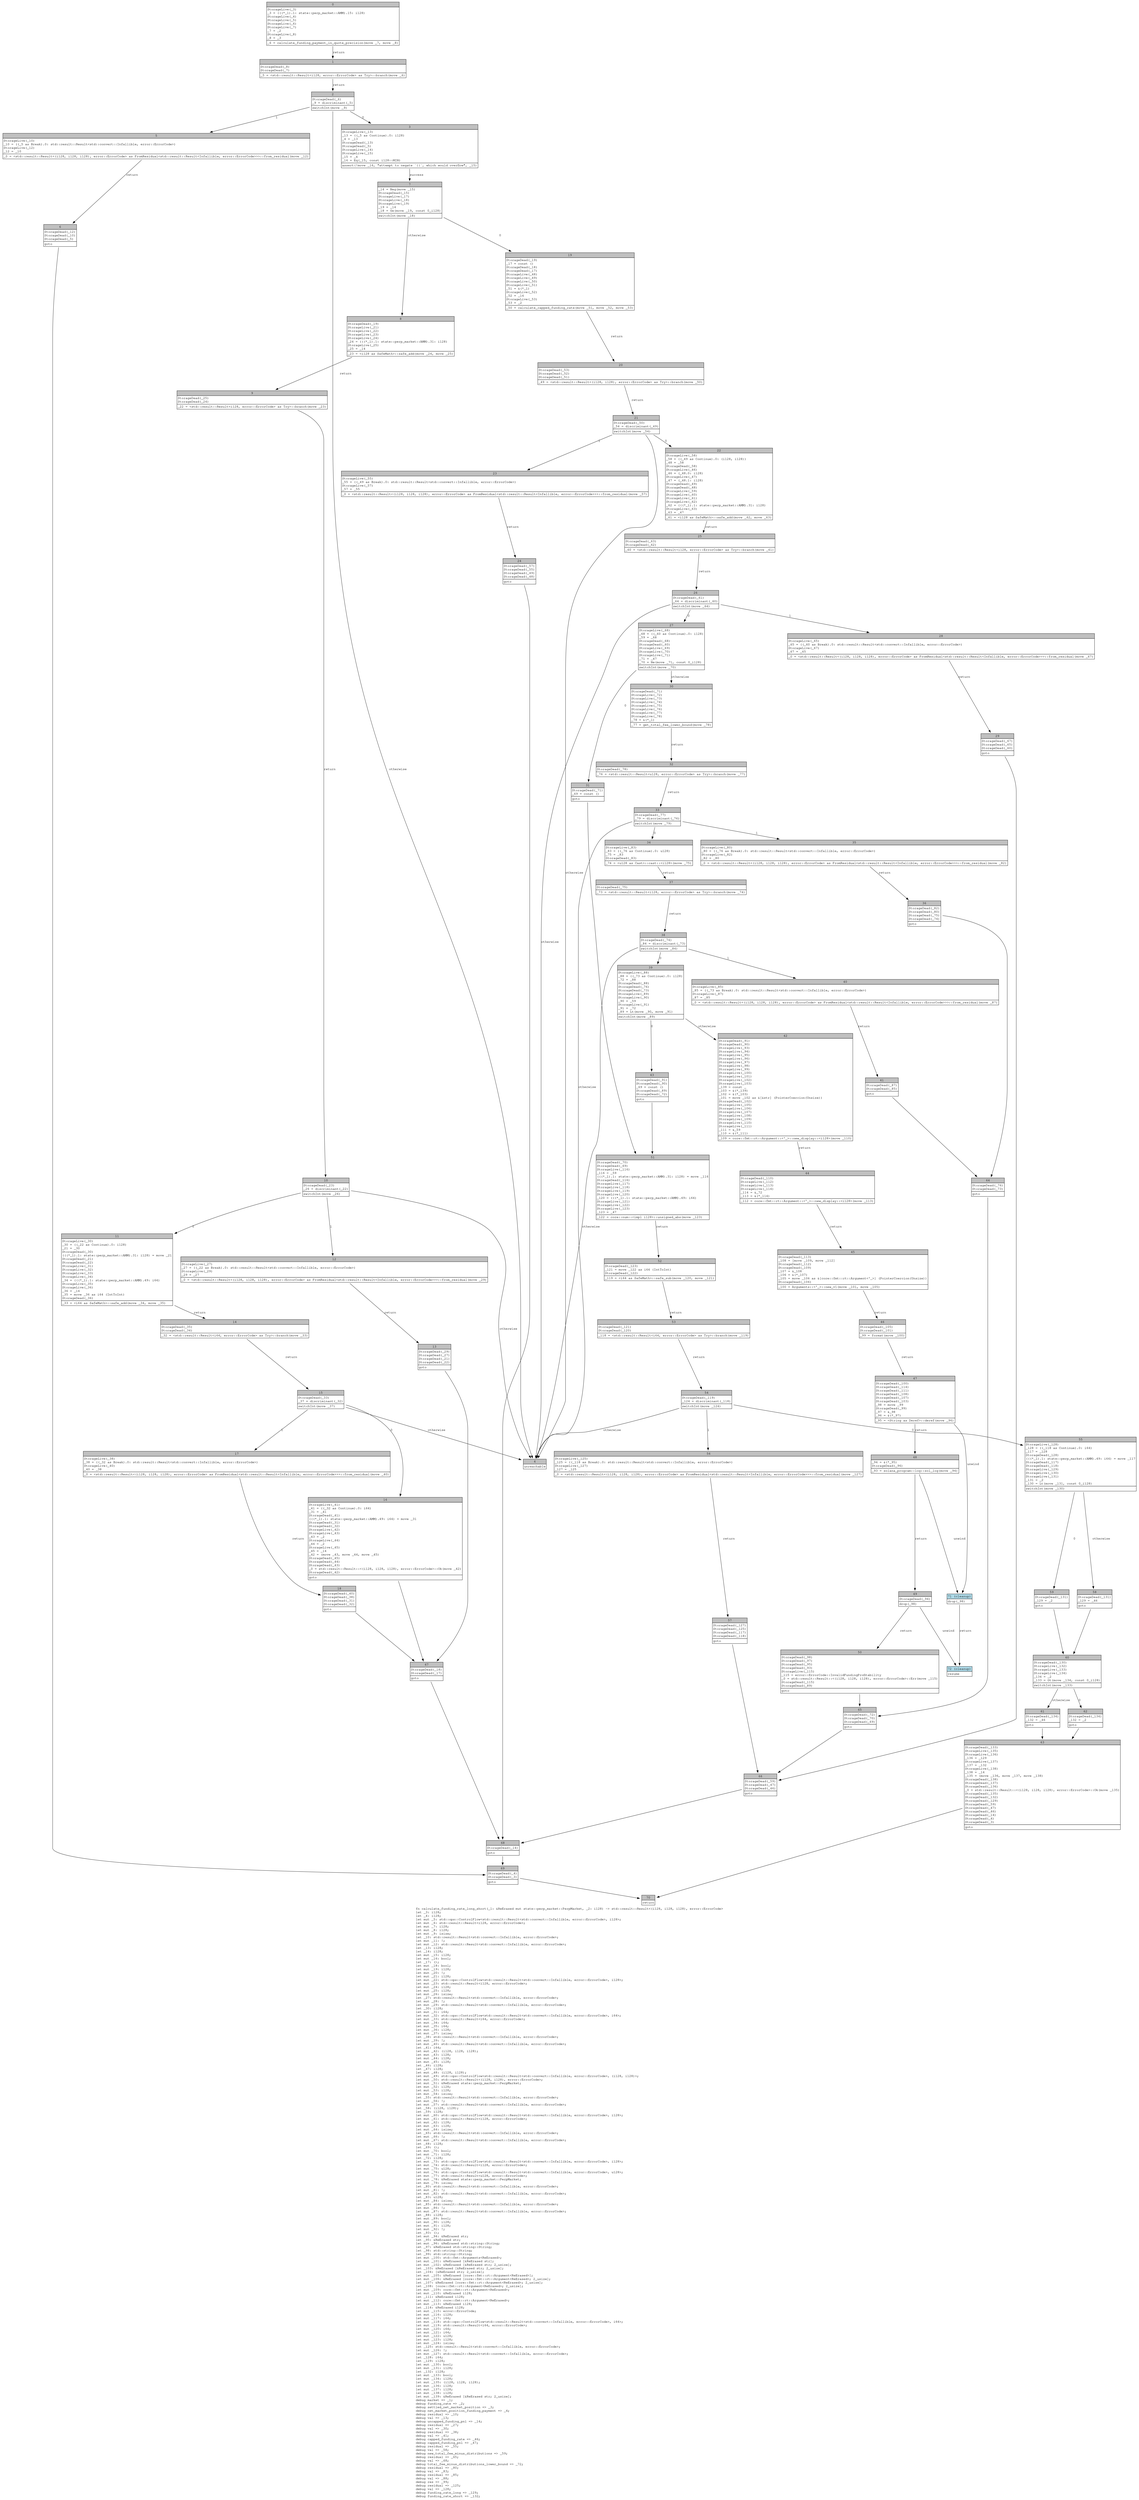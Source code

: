 digraph Mir_0_2302 {
    graph [fontname="Courier, monospace"];
    node [fontname="Courier, monospace"];
    edge [fontname="Courier, monospace"];
    label=<fn calculate_funding_rate_long_short(_1: &amp;ReErased mut state::perp_market::PerpMarket, _2: i128) -&gt; std::result::Result&lt;(i128, i128, i128), error::ErrorCode&gt;<br align="left"/>let _3: i128;<br align="left"/>let _4: i128;<br align="left"/>let mut _5: std::ops::ControlFlow&lt;std::result::Result&lt;std::convert::Infallible, error::ErrorCode&gt;, i128&gt;;<br align="left"/>let mut _6: std::result::Result&lt;i128, error::ErrorCode&gt;;<br align="left"/>let mut _7: i128;<br align="left"/>let mut _8: i128;<br align="left"/>let mut _9: isize;<br align="left"/>let _10: std::result::Result&lt;std::convert::Infallible, error::ErrorCode&gt;;<br align="left"/>let mut _11: !;<br align="left"/>let mut _12: std::result::Result&lt;std::convert::Infallible, error::ErrorCode&gt;;<br align="left"/>let _13: i128;<br align="left"/>let _14: i128;<br align="left"/>let mut _15: i128;<br align="left"/>let mut _16: bool;<br align="left"/>let _17: ();<br align="left"/>let mut _18: bool;<br align="left"/>let mut _19: i128;<br align="left"/>let mut _20: !;<br align="left"/>let mut _21: i128;<br align="left"/>let mut _22: std::ops::ControlFlow&lt;std::result::Result&lt;std::convert::Infallible, error::ErrorCode&gt;, i128&gt;;<br align="left"/>let mut _23: std::result::Result&lt;i128, error::ErrorCode&gt;;<br align="left"/>let mut _24: i128;<br align="left"/>let mut _25: i128;<br align="left"/>let mut _26: isize;<br align="left"/>let _27: std::result::Result&lt;std::convert::Infallible, error::ErrorCode&gt;;<br align="left"/>let mut _28: !;<br align="left"/>let mut _29: std::result::Result&lt;std::convert::Infallible, error::ErrorCode&gt;;<br align="left"/>let _30: i128;<br align="left"/>let mut _31: i64;<br align="left"/>let mut _32: std::ops::ControlFlow&lt;std::result::Result&lt;std::convert::Infallible, error::ErrorCode&gt;, i64&gt;;<br align="left"/>let mut _33: std::result::Result&lt;i64, error::ErrorCode&gt;;<br align="left"/>let mut _34: i64;<br align="left"/>let mut _35: i64;<br align="left"/>let mut _36: i128;<br align="left"/>let mut _37: isize;<br align="left"/>let _38: std::result::Result&lt;std::convert::Infallible, error::ErrorCode&gt;;<br align="left"/>let mut _39: !;<br align="left"/>let mut _40: std::result::Result&lt;std::convert::Infallible, error::ErrorCode&gt;;<br align="left"/>let _41: i64;<br align="left"/>let mut _42: (i128, i128, i128);<br align="left"/>let mut _43: i128;<br align="left"/>let mut _44: i128;<br align="left"/>let mut _45: i128;<br align="left"/>let _46: i128;<br align="left"/>let _47: i128;<br align="left"/>let mut _48: (i128, i128);<br align="left"/>let mut _49: std::ops::ControlFlow&lt;std::result::Result&lt;std::convert::Infallible, error::ErrorCode&gt;, (i128, i128)&gt;;<br align="left"/>let mut _50: std::result::Result&lt;(i128, i128), error::ErrorCode&gt;;<br align="left"/>let mut _51: &amp;ReErased state::perp_market::PerpMarket;<br align="left"/>let mut _52: i128;<br align="left"/>let mut _53: i128;<br align="left"/>let mut _54: isize;<br align="left"/>let _55: std::result::Result&lt;std::convert::Infallible, error::ErrorCode&gt;;<br align="left"/>let mut _56: !;<br align="left"/>let mut _57: std::result::Result&lt;std::convert::Infallible, error::ErrorCode&gt;;<br align="left"/>let _58: (i128, i128);<br align="left"/>let _59: i128;<br align="left"/>let mut _60: std::ops::ControlFlow&lt;std::result::Result&lt;std::convert::Infallible, error::ErrorCode&gt;, i128&gt;;<br align="left"/>let mut _61: std::result::Result&lt;i128, error::ErrorCode&gt;;<br align="left"/>let mut _62: i128;<br align="left"/>let mut _63: i128;<br align="left"/>let mut _64: isize;<br align="left"/>let _65: std::result::Result&lt;std::convert::Infallible, error::ErrorCode&gt;;<br align="left"/>let mut _66: !;<br align="left"/>let mut _67: std::result::Result&lt;std::convert::Infallible, error::ErrorCode&gt;;<br align="left"/>let _68: i128;<br align="left"/>let _69: ();<br align="left"/>let mut _70: bool;<br align="left"/>let mut _71: i128;<br align="left"/>let _72: i128;<br align="left"/>let mut _73: std::ops::ControlFlow&lt;std::result::Result&lt;std::convert::Infallible, error::ErrorCode&gt;, i128&gt;;<br align="left"/>let mut _74: std::result::Result&lt;i128, error::ErrorCode&gt;;<br align="left"/>let mut _75: u128;<br align="left"/>let mut _76: std::ops::ControlFlow&lt;std::result::Result&lt;std::convert::Infallible, error::ErrorCode&gt;, u128&gt;;<br align="left"/>let mut _77: std::result::Result&lt;u128, error::ErrorCode&gt;;<br align="left"/>let mut _78: &amp;ReErased state::perp_market::PerpMarket;<br align="left"/>let mut _79: isize;<br align="left"/>let _80: std::result::Result&lt;std::convert::Infallible, error::ErrorCode&gt;;<br align="left"/>let mut _81: !;<br align="left"/>let mut _82: std::result::Result&lt;std::convert::Infallible, error::ErrorCode&gt;;<br align="left"/>let _83: u128;<br align="left"/>let mut _84: isize;<br align="left"/>let _85: std::result::Result&lt;std::convert::Infallible, error::ErrorCode&gt;;<br align="left"/>let mut _86: !;<br align="left"/>let mut _87: std::result::Result&lt;std::convert::Infallible, error::ErrorCode&gt;;<br align="left"/>let _88: i128;<br align="left"/>let mut _89: bool;<br align="left"/>let mut _90: i128;<br align="left"/>let mut _91: i128;<br align="left"/>let mut _92: !;<br align="left"/>let _93: ();<br align="left"/>let mut _94: &amp;ReErased str;<br align="left"/>let _95: &amp;ReErased str;<br align="left"/>let mut _96: &amp;ReErased std::string::String;<br align="left"/>let _97: &amp;ReErased std::string::String;<br align="left"/>let _98: std::string::String;<br align="left"/>let _99: std::string::String;<br align="left"/>let mut _100: std::fmt::Arguments&lt;ReErased&gt;;<br align="left"/>let mut _101: &amp;ReErased [&amp;ReErased str];<br align="left"/>let mut _102: &amp;ReErased [&amp;ReErased str; 2_usize];<br align="left"/>let _103: &amp;ReErased [&amp;ReErased str; 2_usize];<br align="left"/>let _104: [&amp;ReErased str; 2_usize];<br align="left"/>let mut _105: &amp;ReErased [core::fmt::rt::Argument&lt;ReErased&gt;];<br align="left"/>let mut _106: &amp;ReErased [core::fmt::rt::Argument&lt;ReErased&gt;; 2_usize];<br align="left"/>let _107: &amp;ReErased [core::fmt::rt::Argument&lt;ReErased&gt;; 2_usize];<br align="left"/>let _108: [core::fmt::rt::Argument&lt;ReErased&gt;; 2_usize];<br align="left"/>let mut _109: core::fmt::rt::Argument&lt;ReErased&gt;;<br align="left"/>let mut _110: &amp;ReErased i128;<br align="left"/>let _111: &amp;ReErased i128;<br align="left"/>let mut _112: core::fmt::rt::Argument&lt;ReErased&gt;;<br align="left"/>let mut _113: &amp;ReErased i128;<br align="left"/>let _114: &amp;ReErased i128;<br align="left"/>let mut _115: error::ErrorCode;<br align="left"/>let mut _116: i128;<br align="left"/>let mut _117: i64;<br align="left"/>let mut _118: std::ops::ControlFlow&lt;std::result::Result&lt;std::convert::Infallible, error::ErrorCode&gt;, i64&gt;;<br align="left"/>let mut _119: std::result::Result&lt;i64, error::ErrorCode&gt;;<br align="left"/>let mut _120: i64;<br align="left"/>let mut _121: i64;<br align="left"/>let mut _122: u128;<br align="left"/>let mut _123: i128;<br align="left"/>let mut _124: isize;<br align="left"/>let _125: std::result::Result&lt;std::convert::Infallible, error::ErrorCode&gt;;<br align="left"/>let mut _126: !;<br align="left"/>let mut _127: std::result::Result&lt;std::convert::Infallible, error::ErrorCode&gt;;<br align="left"/>let _128: i64;<br align="left"/>let _129: i128;<br align="left"/>let mut _130: bool;<br align="left"/>let mut _131: i128;<br align="left"/>let _132: i128;<br align="left"/>let mut _133: bool;<br align="left"/>let mut _134: i128;<br align="left"/>let mut _135: (i128, i128, i128);<br align="left"/>let mut _136: i128;<br align="left"/>let mut _137: i128;<br align="left"/>let mut _138: i128;<br align="left"/>let mut _139: &amp;ReErased [&amp;ReErased str; 2_usize];<br align="left"/>debug market =&gt; _1;<br align="left"/>debug funding_rate =&gt; _2;<br align="left"/>debug settled_net_market_position =&gt; _3;<br align="left"/>debug net_market_position_funding_payment =&gt; _4;<br align="left"/>debug residual =&gt; _10;<br align="left"/>debug val =&gt; _13;<br align="left"/>debug uncapped_funding_pnl =&gt; _14;<br align="left"/>debug residual =&gt; _27;<br align="left"/>debug val =&gt; _30;<br align="left"/>debug residual =&gt; _38;<br align="left"/>debug val =&gt; _41;<br align="left"/>debug capped_funding_rate =&gt; _46;<br align="left"/>debug capped_funding_pnl =&gt; _47;<br align="left"/>debug residual =&gt; _55;<br align="left"/>debug val =&gt; _58;<br align="left"/>debug new_total_fee_minus_distributions =&gt; _59;<br align="left"/>debug residual =&gt; _65;<br align="left"/>debug val =&gt; _68;<br align="left"/>debug total_fee_minus_distributions_lower_bound =&gt; _72;<br align="left"/>debug residual =&gt; _80;<br align="left"/>debug val =&gt; _83;<br align="left"/>debug residual =&gt; _85;<br align="left"/>debug val =&gt; _88;<br align="left"/>debug res =&gt; _99;<br align="left"/>debug residual =&gt; _125;<br align="left"/>debug val =&gt; _128;<br align="left"/>debug funding_rate_long =&gt; _129;<br align="left"/>debug funding_rate_short =&gt; _132;<br align="left"/>>;
    bb0__0_2302 [shape="none", label=<<table border="0" cellborder="1" cellspacing="0"><tr><td bgcolor="gray" align="center" colspan="1">0</td></tr><tr><td align="left" balign="left">StorageLive(_3)<br/>_3 = (((*_1).1: state::perp_market::AMM).15: i128)<br/>StorageLive(_4)<br/>StorageLive(_5)<br/>StorageLive(_6)<br/>StorageLive(_7)<br/>_7 = _2<br/>StorageLive(_8)<br/>_8 = _3<br/></td></tr><tr><td align="left">_6 = calculate_funding_payment_in_quote_precision(move _7, move _8)</td></tr></table>>];
    bb1__0_2302 [shape="none", label=<<table border="0" cellborder="1" cellspacing="0"><tr><td bgcolor="gray" align="center" colspan="1">1</td></tr><tr><td align="left" balign="left">StorageDead(_8)<br/>StorageDead(_7)<br/></td></tr><tr><td align="left">_5 = &lt;std::result::Result&lt;i128, error::ErrorCode&gt; as Try&gt;::branch(move _6)</td></tr></table>>];
    bb2__0_2302 [shape="none", label=<<table border="0" cellborder="1" cellspacing="0"><tr><td bgcolor="gray" align="center" colspan="1">2</td></tr><tr><td align="left" balign="left">StorageDead(_6)<br/>_9 = discriminant(_5)<br/></td></tr><tr><td align="left">switchInt(move _9)</td></tr></table>>];
    bb3__0_2302 [shape="none", label=<<table border="0" cellborder="1" cellspacing="0"><tr><td bgcolor="gray" align="center" colspan="1">3</td></tr><tr><td align="left" balign="left">StorageLive(_13)<br/>_13 = ((_5 as Continue).0: i128)<br/>_4 = _13<br/>StorageDead(_13)<br/>StorageDead(_5)<br/>StorageLive(_14)<br/>StorageLive(_15)<br/>_15 = _4<br/>_16 = Eq(_15, const i128::MIN)<br/></td></tr><tr><td align="left">assert(!move _16, &quot;attempt to negate `{}`, which would overflow&quot;, _15)</td></tr></table>>];
    bb4__0_2302 [shape="none", label=<<table border="0" cellborder="1" cellspacing="0"><tr><td bgcolor="gray" align="center" colspan="1">4</td></tr><tr><td align="left">unreachable</td></tr></table>>];
    bb5__0_2302 [shape="none", label=<<table border="0" cellborder="1" cellspacing="0"><tr><td bgcolor="gray" align="center" colspan="1">5</td></tr><tr><td align="left" balign="left">StorageLive(_10)<br/>_10 = ((_5 as Break).0: std::result::Result&lt;std::convert::Infallible, error::ErrorCode&gt;)<br/>StorageLive(_12)<br/>_12 = _10<br/></td></tr><tr><td align="left">_0 = &lt;std::result::Result&lt;(i128, i128, i128), error::ErrorCode&gt; as FromResidual&lt;std::result::Result&lt;Infallible, error::ErrorCode&gt;&gt;&gt;::from_residual(move _12)</td></tr></table>>];
    bb6__0_2302 [shape="none", label=<<table border="0" cellborder="1" cellspacing="0"><tr><td bgcolor="gray" align="center" colspan="1">6</td></tr><tr><td align="left" balign="left">StorageDead(_12)<br/>StorageDead(_10)<br/>StorageDead(_5)<br/></td></tr><tr><td align="left">goto</td></tr></table>>];
    bb7__0_2302 [shape="none", label=<<table border="0" cellborder="1" cellspacing="0"><tr><td bgcolor="gray" align="center" colspan="1">7</td></tr><tr><td align="left" balign="left">_14 = Neg(move _15)<br/>StorageDead(_15)<br/>StorageLive(_17)<br/>StorageLive(_18)<br/>StorageLive(_19)<br/>_19 = _14<br/>_18 = Ge(move _19, const 0_i128)<br/></td></tr><tr><td align="left">switchInt(move _18)</td></tr></table>>];
    bb8__0_2302 [shape="none", label=<<table border="0" cellborder="1" cellspacing="0"><tr><td bgcolor="gray" align="center" colspan="1">8</td></tr><tr><td align="left" balign="left">StorageDead(_19)<br/>StorageLive(_21)<br/>StorageLive(_22)<br/>StorageLive(_23)<br/>StorageLive(_24)<br/>_24 = (((*_1).1: state::perp_market::AMM).31: i128)<br/>StorageLive(_25)<br/>_25 = _14<br/></td></tr><tr><td align="left">_23 = &lt;i128 as SafeMath&gt;::safe_add(move _24, move _25)</td></tr></table>>];
    bb9__0_2302 [shape="none", label=<<table border="0" cellborder="1" cellspacing="0"><tr><td bgcolor="gray" align="center" colspan="1">9</td></tr><tr><td align="left" balign="left">StorageDead(_25)<br/>StorageDead(_24)<br/></td></tr><tr><td align="left">_22 = &lt;std::result::Result&lt;i128, error::ErrorCode&gt; as Try&gt;::branch(move _23)</td></tr></table>>];
    bb10__0_2302 [shape="none", label=<<table border="0" cellborder="1" cellspacing="0"><tr><td bgcolor="gray" align="center" colspan="1">10</td></tr><tr><td align="left" balign="left">StorageDead(_23)<br/>_26 = discriminant(_22)<br/></td></tr><tr><td align="left">switchInt(move _26)</td></tr></table>>];
    bb11__0_2302 [shape="none", label=<<table border="0" cellborder="1" cellspacing="0"><tr><td bgcolor="gray" align="center" colspan="1">11</td></tr><tr><td align="left" balign="left">StorageLive(_30)<br/>_30 = ((_22 as Continue).0: i128)<br/>_21 = _30<br/>StorageDead(_30)<br/>(((*_1).1: state::perp_market::AMM).31: i128) = move _21<br/>StorageDead(_21)<br/>StorageDead(_22)<br/>StorageLive(_31)<br/>StorageLive(_32)<br/>StorageLive(_33)<br/>StorageLive(_34)<br/>_34 = (((*_1).1: state::perp_market::AMM).49: i64)<br/>StorageLive(_35)<br/>StorageLive(_36)<br/>_36 = _14<br/>_35 = move _36 as i64 (IntToInt)<br/>StorageDead(_36)<br/></td></tr><tr><td align="left">_33 = &lt;i64 as SafeMath&gt;::safe_add(move _34, move _35)</td></tr></table>>];
    bb12__0_2302 [shape="none", label=<<table border="0" cellborder="1" cellspacing="0"><tr><td bgcolor="gray" align="center" colspan="1">12</td></tr><tr><td align="left" balign="left">StorageLive(_27)<br/>_27 = ((_22 as Break).0: std::result::Result&lt;std::convert::Infallible, error::ErrorCode&gt;)<br/>StorageLive(_29)<br/>_29 = _27<br/></td></tr><tr><td align="left">_0 = &lt;std::result::Result&lt;(i128, i128, i128), error::ErrorCode&gt; as FromResidual&lt;std::result::Result&lt;Infallible, error::ErrorCode&gt;&gt;&gt;::from_residual(move _29)</td></tr></table>>];
    bb13__0_2302 [shape="none", label=<<table border="0" cellborder="1" cellspacing="0"><tr><td bgcolor="gray" align="center" colspan="1">13</td></tr><tr><td align="left" balign="left">StorageDead(_29)<br/>StorageDead(_27)<br/>StorageDead(_21)<br/>StorageDead(_22)<br/></td></tr><tr><td align="left">goto</td></tr></table>>];
    bb14__0_2302 [shape="none", label=<<table border="0" cellborder="1" cellspacing="0"><tr><td bgcolor="gray" align="center" colspan="1">14</td></tr><tr><td align="left" balign="left">StorageDead(_35)<br/>StorageDead(_34)<br/></td></tr><tr><td align="left">_32 = &lt;std::result::Result&lt;i64, error::ErrorCode&gt; as Try&gt;::branch(move _33)</td></tr></table>>];
    bb15__0_2302 [shape="none", label=<<table border="0" cellborder="1" cellspacing="0"><tr><td bgcolor="gray" align="center" colspan="1">15</td></tr><tr><td align="left" balign="left">StorageDead(_33)<br/>_37 = discriminant(_32)<br/></td></tr><tr><td align="left">switchInt(move _37)</td></tr></table>>];
    bb16__0_2302 [shape="none", label=<<table border="0" cellborder="1" cellspacing="0"><tr><td bgcolor="gray" align="center" colspan="1">16</td></tr><tr><td align="left" balign="left">StorageLive(_41)<br/>_41 = ((_32 as Continue).0: i64)<br/>_31 = _41<br/>StorageDead(_41)<br/>(((*_1).1: state::perp_market::AMM).49: i64) = move _31<br/>StorageDead(_31)<br/>StorageDead(_32)<br/>StorageLive(_42)<br/>StorageLive(_43)<br/>_43 = _2<br/>StorageLive(_44)<br/>_44 = _2<br/>StorageLive(_45)<br/>_45 = _14<br/>_42 = (move _43, move _44, move _45)<br/>StorageDead(_45)<br/>StorageDead(_44)<br/>StorageDead(_43)<br/>_0 = std::result::Result::&lt;(i128, i128, i128), error::ErrorCode&gt;::Ok(move _42)<br/>StorageDead(_42)<br/></td></tr><tr><td align="left">goto</td></tr></table>>];
    bb17__0_2302 [shape="none", label=<<table border="0" cellborder="1" cellspacing="0"><tr><td bgcolor="gray" align="center" colspan="1">17</td></tr><tr><td align="left" balign="left">StorageLive(_38)<br/>_38 = ((_32 as Break).0: std::result::Result&lt;std::convert::Infallible, error::ErrorCode&gt;)<br/>StorageLive(_40)<br/>_40 = _38<br/></td></tr><tr><td align="left">_0 = &lt;std::result::Result&lt;(i128, i128, i128), error::ErrorCode&gt; as FromResidual&lt;std::result::Result&lt;Infallible, error::ErrorCode&gt;&gt;&gt;::from_residual(move _40)</td></tr></table>>];
    bb18__0_2302 [shape="none", label=<<table border="0" cellborder="1" cellspacing="0"><tr><td bgcolor="gray" align="center" colspan="1">18</td></tr><tr><td align="left" balign="left">StorageDead(_40)<br/>StorageDead(_38)<br/>StorageDead(_31)<br/>StorageDead(_32)<br/></td></tr><tr><td align="left">goto</td></tr></table>>];
    bb19__0_2302 [shape="none", label=<<table border="0" cellborder="1" cellspacing="0"><tr><td bgcolor="gray" align="center" colspan="1">19</td></tr><tr><td align="left" balign="left">StorageDead(_19)<br/>_17 = const ()<br/>StorageDead(_18)<br/>StorageDead(_17)<br/>StorageLive(_48)<br/>StorageLive(_49)<br/>StorageLive(_50)<br/>StorageLive(_51)<br/>_51 = &amp;(*_1)<br/>StorageLive(_52)<br/>_52 = _14<br/>StorageLive(_53)<br/>_53 = _2<br/></td></tr><tr><td align="left">_50 = calculate_capped_funding_rate(move _51, move _52, move _53)</td></tr></table>>];
    bb20__0_2302 [shape="none", label=<<table border="0" cellborder="1" cellspacing="0"><tr><td bgcolor="gray" align="center" colspan="1">20</td></tr><tr><td align="left" balign="left">StorageDead(_53)<br/>StorageDead(_52)<br/>StorageDead(_51)<br/></td></tr><tr><td align="left">_49 = &lt;std::result::Result&lt;(i128, i128), error::ErrorCode&gt; as Try&gt;::branch(move _50)</td></tr></table>>];
    bb21__0_2302 [shape="none", label=<<table border="0" cellborder="1" cellspacing="0"><tr><td bgcolor="gray" align="center" colspan="1">21</td></tr><tr><td align="left" balign="left">StorageDead(_50)<br/>_54 = discriminant(_49)<br/></td></tr><tr><td align="left">switchInt(move _54)</td></tr></table>>];
    bb22__0_2302 [shape="none", label=<<table border="0" cellborder="1" cellspacing="0"><tr><td bgcolor="gray" align="center" colspan="1">22</td></tr><tr><td align="left" balign="left">StorageLive(_58)<br/>_58 = ((_49 as Continue).0: (i128, i128))<br/>_48 = _58<br/>StorageDead(_58)<br/>StorageLive(_46)<br/>_46 = (_48.0: i128)<br/>StorageLive(_47)<br/>_47 = (_48.1: i128)<br/>StorageDead(_49)<br/>StorageDead(_48)<br/>StorageLive(_59)<br/>StorageLive(_60)<br/>StorageLive(_61)<br/>StorageLive(_62)<br/>_62 = (((*_1).1: state::perp_market::AMM).31: i128)<br/>StorageLive(_63)<br/>_63 = _47<br/></td></tr><tr><td align="left">_61 = &lt;i128 as SafeMath&gt;::safe_add(move _62, move _63)</td></tr></table>>];
    bb23__0_2302 [shape="none", label=<<table border="0" cellborder="1" cellspacing="0"><tr><td bgcolor="gray" align="center" colspan="1">23</td></tr><tr><td align="left" balign="left">StorageLive(_55)<br/>_55 = ((_49 as Break).0: std::result::Result&lt;std::convert::Infallible, error::ErrorCode&gt;)<br/>StorageLive(_57)<br/>_57 = _55<br/></td></tr><tr><td align="left">_0 = &lt;std::result::Result&lt;(i128, i128, i128), error::ErrorCode&gt; as FromResidual&lt;std::result::Result&lt;Infallible, error::ErrorCode&gt;&gt;&gt;::from_residual(move _57)</td></tr></table>>];
    bb24__0_2302 [shape="none", label=<<table border="0" cellborder="1" cellspacing="0"><tr><td bgcolor="gray" align="center" colspan="1">24</td></tr><tr><td align="left" balign="left">StorageDead(_57)<br/>StorageDead(_55)<br/>StorageDead(_49)<br/>StorageDead(_48)<br/></td></tr><tr><td align="left">goto</td></tr></table>>];
    bb25__0_2302 [shape="none", label=<<table border="0" cellborder="1" cellspacing="0"><tr><td bgcolor="gray" align="center" colspan="1">25</td></tr><tr><td align="left" balign="left">StorageDead(_63)<br/>StorageDead(_62)<br/></td></tr><tr><td align="left">_60 = &lt;std::result::Result&lt;i128, error::ErrorCode&gt; as Try&gt;::branch(move _61)</td></tr></table>>];
    bb26__0_2302 [shape="none", label=<<table border="0" cellborder="1" cellspacing="0"><tr><td bgcolor="gray" align="center" colspan="1">26</td></tr><tr><td align="left" balign="left">StorageDead(_61)<br/>_64 = discriminant(_60)<br/></td></tr><tr><td align="left">switchInt(move _64)</td></tr></table>>];
    bb27__0_2302 [shape="none", label=<<table border="0" cellborder="1" cellspacing="0"><tr><td bgcolor="gray" align="center" colspan="1">27</td></tr><tr><td align="left" balign="left">StorageLive(_68)<br/>_68 = ((_60 as Continue).0: i128)<br/>_59 = _68<br/>StorageDead(_68)<br/>StorageDead(_60)<br/>StorageLive(_69)<br/>StorageLive(_70)<br/>StorageLive(_71)<br/>_71 = _47<br/>_70 = Ne(move _71, const 0_i128)<br/></td></tr><tr><td align="left">switchInt(move _70)</td></tr></table>>];
    bb28__0_2302 [shape="none", label=<<table border="0" cellborder="1" cellspacing="0"><tr><td bgcolor="gray" align="center" colspan="1">28</td></tr><tr><td align="left" balign="left">StorageLive(_65)<br/>_65 = ((_60 as Break).0: std::result::Result&lt;std::convert::Infallible, error::ErrorCode&gt;)<br/>StorageLive(_67)<br/>_67 = _65<br/></td></tr><tr><td align="left">_0 = &lt;std::result::Result&lt;(i128, i128, i128), error::ErrorCode&gt; as FromResidual&lt;std::result::Result&lt;Infallible, error::ErrorCode&gt;&gt;&gt;::from_residual(move _67)</td></tr></table>>];
    bb29__0_2302 [shape="none", label=<<table border="0" cellborder="1" cellspacing="0"><tr><td bgcolor="gray" align="center" colspan="1">29</td></tr><tr><td align="left" balign="left">StorageDead(_67)<br/>StorageDead(_65)<br/>StorageDead(_60)<br/></td></tr><tr><td align="left">goto</td></tr></table>>];
    bb30__0_2302 [shape="none", label=<<table border="0" cellborder="1" cellspacing="0"><tr><td bgcolor="gray" align="center" colspan="1">30</td></tr><tr><td align="left" balign="left">StorageDead(_71)<br/>StorageLive(_72)<br/>StorageLive(_73)<br/>StorageLive(_74)<br/>StorageLive(_75)<br/>StorageLive(_76)<br/>StorageLive(_77)<br/>StorageLive(_78)<br/>_78 = &amp;(*_1)<br/></td></tr><tr><td align="left">_77 = get_total_fee_lower_bound(move _78)</td></tr></table>>];
    bb31__0_2302 [shape="none", label=<<table border="0" cellborder="1" cellspacing="0"><tr><td bgcolor="gray" align="center" colspan="1">31</td></tr><tr><td align="left" balign="left">StorageDead(_71)<br/>_69 = const ()<br/></td></tr><tr><td align="left">goto</td></tr></table>>];
    bb32__0_2302 [shape="none", label=<<table border="0" cellborder="1" cellspacing="0"><tr><td bgcolor="gray" align="center" colspan="1">32</td></tr><tr><td align="left" balign="left">StorageDead(_78)<br/></td></tr><tr><td align="left">_76 = &lt;std::result::Result&lt;u128, error::ErrorCode&gt; as Try&gt;::branch(move _77)</td></tr></table>>];
    bb33__0_2302 [shape="none", label=<<table border="0" cellborder="1" cellspacing="0"><tr><td bgcolor="gray" align="center" colspan="1">33</td></tr><tr><td align="left" balign="left">StorageDead(_77)<br/>_79 = discriminant(_76)<br/></td></tr><tr><td align="left">switchInt(move _79)</td></tr></table>>];
    bb34__0_2302 [shape="none", label=<<table border="0" cellborder="1" cellspacing="0"><tr><td bgcolor="gray" align="center" colspan="1">34</td></tr><tr><td align="left" balign="left">StorageLive(_83)<br/>_83 = ((_76 as Continue).0: u128)<br/>_75 = _83<br/>StorageDead(_83)<br/></td></tr><tr><td align="left">_74 = &lt;u128 as Cast&gt;::cast::&lt;i128&gt;(move _75)</td></tr></table>>];
    bb35__0_2302 [shape="none", label=<<table border="0" cellborder="1" cellspacing="0"><tr><td bgcolor="gray" align="center" colspan="1">35</td></tr><tr><td align="left" balign="left">StorageLive(_80)<br/>_80 = ((_76 as Break).0: std::result::Result&lt;std::convert::Infallible, error::ErrorCode&gt;)<br/>StorageLive(_82)<br/>_82 = _80<br/></td></tr><tr><td align="left">_0 = &lt;std::result::Result&lt;(i128, i128, i128), error::ErrorCode&gt; as FromResidual&lt;std::result::Result&lt;Infallible, error::ErrorCode&gt;&gt;&gt;::from_residual(move _82)</td></tr></table>>];
    bb36__0_2302 [shape="none", label=<<table border="0" cellborder="1" cellspacing="0"><tr><td bgcolor="gray" align="center" colspan="1">36</td></tr><tr><td align="left" balign="left">StorageDead(_82)<br/>StorageDead(_80)<br/>StorageDead(_75)<br/>StorageDead(_74)<br/></td></tr><tr><td align="left">goto</td></tr></table>>];
    bb37__0_2302 [shape="none", label=<<table border="0" cellborder="1" cellspacing="0"><tr><td bgcolor="gray" align="center" colspan="1">37</td></tr><tr><td align="left" balign="left">StorageDead(_75)<br/></td></tr><tr><td align="left">_73 = &lt;std::result::Result&lt;i128, error::ErrorCode&gt; as Try&gt;::branch(move _74)</td></tr></table>>];
    bb38__0_2302 [shape="none", label=<<table border="0" cellborder="1" cellspacing="0"><tr><td bgcolor="gray" align="center" colspan="1">38</td></tr><tr><td align="left" balign="left">StorageDead(_74)<br/>_84 = discriminant(_73)<br/></td></tr><tr><td align="left">switchInt(move _84)</td></tr></table>>];
    bb39__0_2302 [shape="none", label=<<table border="0" cellborder="1" cellspacing="0"><tr><td bgcolor="gray" align="center" colspan="1">39</td></tr><tr><td align="left" balign="left">StorageLive(_88)<br/>_88 = ((_73 as Continue).0: i128)<br/>_72 = _88<br/>StorageDead(_88)<br/>StorageDead(_76)<br/>StorageDead(_73)<br/>StorageLive(_89)<br/>StorageLive(_90)<br/>_90 = _59<br/>StorageLive(_91)<br/>_91 = _72<br/>_89 = Lt(move _90, move _91)<br/></td></tr><tr><td align="left">switchInt(move _89)</td></tr></table>>];
    bb40__0_2302 [shape="none", label=<<table border="0" cellborder="1" cellspacing="0"><tr><td bgcolor="gray" align="center" colspan="1">40</td></tr><tr><td align="left" balign="left">StorageLive(_85)<br/>_85 = ((_73 as Break).0: std::result::Result&lt;std::convert::Infallible, error::ErrorCode&gt;)<br/>StorageLive(_87)<br/>_87 = _85<br/></td></tr><tr><td align="left">_0 = &lt;std::result::Result&lt;(i128, i128, i128), error::ErrorCode&gt; as FromResidual&lt;std::result::Result&lt;Infallible, error::ErrorCode&gt;&gt;&gt;::from_residual(move _87)</td></tr></table>>];
    bb41__0_2302 [shape="none", label=<<table border="0" cellborder="1" cellspacing="0"><tr><td bgcolor="gray" align="center" colspan="1">41</td></tr><tr><td align="left" balign="left">StorageDead(_87)<br/>StorageDead(_85)<br/></td></tr><tr><td align="left">goto</td></tr></table>>];
    bb42__0_2302 [shape="none", label=<<table border="0" cellborder="1" cellspacing="0"><tr><td bgcolor="gray" align="center" colspan="1">42</td></tr><tr><td align="left" balign="left">StorageDead(_91)<br/>StorageDead(_90)<br/>StorageLive(_93)<br/>StorageLive(_94)<br/>StorageLive(_95)<br/>StorageLive(_96)<br/>StorageLive(_97)<br/>StorageLive(_98)<br/>StorageLive(_99)<br/>StorageLive(_100)<br/>StorageLive(_101)<br/>StorageLive(_102)<br/>StorageLive(_103)<br/>_139 = const _<br/>_103 = &amp;(*_139)<br/>_102 = &amp;(*_103)<br/>_101 = move _102 as &amp;[&amp;str] (PointerCoercion(Unsize))<br/>StorageDead(_102)<br/>StorageLive(_105)<br/>StorageLive(_106)<br/>StorageLive(_107)<br/>StorageLive(_108)<br/>StorageLive(_109)<br/>StorageLive(_110)<br/>StorageLive(_111)<br/>_111 = &amp;_59<br/>_110 = &amp;(*_111)<br/></td></tr><tr><td align="left">_109 = core::fmt::rt::Argument::&lt;'_&gt;::new_display::&lt;i128&gt;(move _110)</td></tr></table>>];
    bb43__0_2302 [shape="none", label=<<table border="0" cellborder="1" cellspacing="0"><tr><td bgcolor="gray" align="center" colspan="1">43</td></tr><tr><td align="left" balign="left">StorageDead(_91)<br/>StorageDead(_90)<br/>_69 = const ()<br/>StorageDead(_89)<br/>StorageDead(_72)<br/></td></tr><tr><td align="left">goto</td></tr></table>>];
    bb44__0_2302 [shape="none", label=<<table border="0" cellborder="1" cellspacing="0"><tr><td bgcolor="gray" align="center" colspan="1">44</td></tr><tr><td align="left" balign="left">StorageDead(_110)<br/>StorageLive(_112)<br/>StorageLive(_113)<br/>StorageLive(_114)<br/>_114 = &amp;_72<br/>_113 = &amp;(*_114)<br/></td></tr><tr><td align="left">_112 = core::fmt::rt::Argument::&lt;'_&gt;::new_display::&lt;i128&gt;(move _113)</td></tr></table>>];
    bb45__0_2302 [shape="none", label=<<table border="0" cellborder="1" cellspacing="0"><tr><td bgcolor="gray" align="center" colspan="1">45</td></tr><tr><td align="left" balign="left">StorageDead(_113)<br/>_108 = [move _109, move _112]<br/>StorageDead(_112)<br/>StorageDead(_109)<br/>_107 = &amp;_108<br/>_106 = &amp;(*_107)<br/>_105 = move _106 as &amp;[core::fmt::rt::Argument&lt;'_&gt;] (PointerCoercion(Unsize))<br/>StorageDead(_106)<br/></td></tr><tr><td align="left">_100 = Arguments::&lt;'_&gt;::new_v1(move _101, move _105)</td></tr></table>>];
    bb46__0_2302 [shape="none", label=<<table border="0" cellborder="1" cellspacing="0"><tr><td bgcolor="gray" align="center" colspan="1">46</td></tr><tr><td align="left" balign="left">StorageDead(_105)<br/>StorageDead(_101)<br/></td></tr><tr><td align="left">_99 = format(move _100)</td></tr></table>>];
    bb47__0_2302 [shape="none", label=<<table border="0" cellborder="1" cellspacing="0"><tr><td bgcolor="gray" align="center" colspan="1">47</td></tr><tr><td align="left" balign="left">StorageDead(_100)<br/>StorageDead(_114)<br/>StorageDead(_111)<br/>StorageDead(_108)<br/>StorageDead(_107)<br/>StorageDead(_103)<br/>_98 = move _99<br/>StorageDead(_99)<br/>_97 = &amp;_98<br/>_96 = &amp;(*_97)<br/></td></tr><tr><td align="left">_95 = &lt;String as Deref&gt;::deref(move _96)</td></tr></table>>];
    bb48__0_2302 [shape="none", label=<<table border="0" cellborder="1" cellspacing="0"><tr><td bgcolor="gray" align="center" colspan="1">48</td></tr><tr><td align="left" balign="left">_94 = &amp;(*_95)<br/>StorageDead(_96)<br/></td></tr><tr><td align="left">_93 = solana_program::log::sol_log(move _94)</td></tr></table>>];
    bb49__0_2302 [shape="none", label=<<table border="0" cellborder="1" cellspacing="0"><tr><td bgcolor="gray" align="center" colspan="1">49</td></tr><tr><td align="left" balign="left">StorageDead(_94)<br/></td></tr><tr><td align="left">drop(_98)</td></tr></table>>];
    bb50__0_2302 [shape="none", label=<<table border="0" cellborder="1" cellspacing="0"><tr><td bgcolor="gray" align="center" colspan="1">50</td></tr><tr><td align="left" balign="left">StorageDead(_98)<br/>StorageDead(_97)<br/>StorageDead(_95)<br/>StorageDead(_93)<br/>StorageLive(_115)<br/>_115 = error::ErrorCode::InvalidFundingProfitability<br/>_0 = std::result::Result::&lt;(i128, i128, i128), error::ErrorCode&gt;::Err(move _115)<br/>StorageDead(_115)<br/>StorageDead(_89)<br/></td></tr><tr><td align="left">goto</td></tr></table>>];
    bb51__0_2302 [shape="none", label=<<table border="0" cellborder="1" cellspacing="0"><tr><td bgcolor="gray" align="center" colspan="1">51</td></tr><tr><td align="left" balign="left">StorageDead(_70)<br/>StorageDead(_69)<br/>StorageLive(_116)<br/>_116 = _59<br/>(((*_1).1: state::perp_market::AMM).31: i128) = move _116<br/>StorageDead(_116)<br/>StorageLive(_117)<br/>StorageLive(_118)<br/>StorageLive(_119)<br/>StorageLive(_120)<br/>_120 = (((*_1).1: state::perp_market::AMM).49: i64)<br/>StorageLive(_121)<br/>StorageLive(_122)<br/>StorageLive(_123)<br/>_123 = _47<br/></td></tr><tr><td align="left">_122 = core::num::&lt;impl i128&gt;::unsigned_abs(move _123)</td></tr></table>>];
    bb52__0_2302 [shape="none", label=<<table border="0" cellborder="1" cellspacing="0"><tr><td bgcolor="gray" align="center" colspan="1">52</td></tr><tr><td align="left" balign="left">StorageDead(_123)<br/>_121 = move _122 as i64 (IntToInt)<br/>StorageDead(_122)<br/></td></tr><tr><td align="left">_119 = &lt;i64 as SafeMath&gt;::safe_sub(move _120, move _121)</td></tr></table>>];
    bb53__0_2302 [shape="none", label=<<table border="0" cellborder="1" cellspacing="0"><tr><td bgcolor="gray" align="center" colspan="1">53</td></tr><tr><td align="left" balign="left">StorageDead(_121)<br/>StorageDead(_120)<br/></td></tr><tr><td align="left">_118 = &lt;std::result::Result&lt;i64, error::ErrorCode&gt; as Try&gt;::branch(move _119)</td></tr></table>>];
    bb54__0_2302 [shape="none", label=<<table border="0" cellborder="1" cellspacing="0"><tr><td bgcolor="gray" align="center" colspan="1">54</td></tr><tr><td align="left" balign="left">StorageDead(_119)<br/>_124 = discriminant(_118)<br/></td></tr><tr><td align="left">switchInt(move _124)</td></tr></table>>];
    bb55__0_2302 [shape="none", label=<<table border="0" cellborder="1" cellspacing="0"><tr><td bgcolor="gray" align="center" colspan="1">55</td></tr><tr><td align="left" balign="left">StorageLive(_128)<br/>_128 = ((_118 as Continue).0: i64)<br/>_117 = _128<br/>StorageDead(_128)<br/>(((*_1).1: state::perp_market::AMM).49: i64) = move _117<br/>StorageDead(_117)<br/>StorageDead(_118)<br/>StorageLive(_129)<br/>StorageLive(_130)<br/>StorageLive(_131)<br/>_131 = _2<br/>_130 = Lt(move _131, const 0_i128)<br/></td></tr><tr><td align="left">switchInt(move _130)</td></tr></table>>];
    bb56__0_2302 [shape="none", label=<<table border="0" cellborder="1" cellspacing="0"><tr><td bgcolor="gray" align="center" colspan="1">56</td></tr><tr><td align="left" balign="left">StorageLive(_125)<br/>_125 = ((_118 as Break).0: std::result::Result&lt;std::convert::Infallible, error::ErrorCode&gt;)<br/>StorageLive(_127)<br/>_127 = _125<br/></td></tr><tr><td align="left">_0 = &lt;std::result::Result&lt;(i128, i128, i128), error::ErrorCode&gt; as FromResidual&lt;std::result::Result&lt;Infallible, error::ErrorCode&gt;&gt;&gt;::from_residual(move _127)</td></tr></table>>];
    bb57__0_2302 [shape="none", label=<<table border="0" cellborder="1" cellspacing="0"><tr><td bgcolor="gray" align="center" colspan="1">57</td></tr><tr><td align="left" balign="left">StorageDead(_127)<br/>StorageDead(_125)<br/>StorageDead(_117)<br/>StorageDead(_118)<br/></td></tr><tr><td align="left">goto</td></tr></table>>];
    bb58__0_2302 [shape="none", label=<<table border="0" cellborder="1" cellspacing="0"><tr><td bgcolor="gray" align="center" colspan="1">58</td></tr><tr><td align="left" balign="left">StorageDead(_131)<br/>_129 = _46<br/></td></tr><tr><td align="left">goto</td></tr></table>>];
    bb59__0_2302 [shape="none", label=<<table border="0" cellborder="1" cellspacing="0"><tr><td bgcolor="gray" align="center" colspan="1">59</td></tr><tr><td align="left" balign="left">StorageDead(_131)<br/>_129 = _2<br/></td></tr><tr><td align="left">goto</td></tr></table>>];
    bb60__0_2302 [shape="none", label=<<table border="0" cellborder="1" cellspacing="0"><tr><td bgcolor="gray" align="center" colspan="1">60</td></tr><tr><td align="left" balign="left">StorageDead(_130)<br/>StorageLive(_132)<br/>StorageLive(_133)<br/>StorageLive(_134)<br/>_134 = _2<br/>_133 = Gt(move _134, const 0_i128)<br/></td></tr><tr><td align="left">switchInt(move _133)</td></tr></table>>];
    bb61__0_2302 [shape="none", label=<<table border="0" cellborder="1" cellspacing="0"><tr><td bgcolor="gray" align="center" colspan="1">61</td></tr><tr><td align="left" balign="left">StorageDead(_134)<br/>_132 = _46<br/></td></tr><tr><td align="left">goto</td></tr></table>>];
    bb62__0_2302 [shape="none", label=<<table border="0" cellborder="1" cellspacing="0"><tr><td bgcolor="gray" align="center" colspan="1">62</td></tr><tr><td align="left" balign="left">StorageDead(_134)<br/>_132 = _2<br/></td></tr><tr><td align="left">goto</td></tr></table>>];
    bb63__0_2302 [shape="none", label=<<table border="0" cellborder="1" cellspacing="0"><tr><td bgcolor="gray" align="center" colspan="1">63</td></tr><tr><td align="left" balign="left">StorageDead(_133)<br/>StorageLive(_135)<br/>StorageLive(_136)<br/>_136 = _129<br/>StorageLive(_137)<br/>_137 = _132<br/>StorageLive(_138)<br/>_138 = _14<br/>_135 = (move _136, move _137, move _138)<br/>StorageDead(_138)<br/>StorageDead(_137)<br/>StorageDead(_136)<br/>_0 = std::result::Result::&lt;(i128, i128, i128), error::ErrorCode&gt;::Ok(move _135)<br/>StorageDead(_135)<br/>StorageDead(_132)<br/>StorageDead(_129)<br/>StorageDead(_59)<br/>StorageDead(_47)<br/>StorageDead(_46)<br/>StorageDead(_14)<br/>StorageDead(_4)<br/>StorageDead(_3)<br/></td></tr><tr><td align="left">goto</td></tr></table>>];
    bb64__0_2302 [shape="none", label=<<table border="0" cellborder="1" cellspacing="0"><tr><td bgcolor="gray" align="center" colspan="1">64</td></tr><tr><td align="left" balign="left">StorageDead(_76)<br/>StorageDead(_73)<br/></td></tr><tr><td align="left">goto</td></tr></table>>];
    bb65__0_2302 [shape="none", label=<<table border="0" cellborder="1" cellspacing="0"><tr><td bgcolor="gray" align="center" colspan="1">65</td></tr><tr><td align="left" balign="left">StorageDead(_72)<br/>StorageDead(_70)<br/>StorageDead(_69)<br/></td></tr><tr><td align="left">goto</td></tr></table>>];
    bb66__0_2302 [shape="none", label=<<table border="0" cellborder="1" cellspacing="0"><tr><td bgcolor="gray" align="center" colspan="1">66</td></tr><tr><td align="left" balign="left">StorageDead(_59)<br/>StorageDead(_47)<br/>StorageDead(_46)<br/></td></tr><tr><td align="left">goto</td></tr></table>>];
    bb67__0_2302 [shape="none", label=<<table border="0" cellborder="1" cellspacing="0"><tr><td bgcolor="gray" align="center" colspan="1">67</td></tr><tr><td align="left" balign="left">StorageDead(_18)<br/>StorageDead(_17)<br/></td></tr><tr><td align="left">goto</td></tr></table>>];
    bb68__0_2302 [shape="none", label=<<table border="0" cellborder="1" cellspacing="0"><tr><td bgcolor="gray" align="center" colspan="1">68</td></tr><tr><td align="left" balign="left">StorageDead(_14)<br/></td></tr><tr><td align="left">goto</td></tr></table>>];
    bb69__0_2302 [shape="none", label=<<table border="0" cellborder="1" cellspacing="0"><tr><td bgcolor="gray" align="center" colspan="1">69</td></tr><tr><td align="left" balign="left">StorageDead(_4)<br/>StorageDead(_3)<br/></td></tr><tr><td align="left">goto</td></tr></table>>];
    bb70__0_2302 [shape="none", label=<<table border="0" cellborder="1" cellspacing="0"><tr><td bgcolor="gray" align="center" colspan="1">70</td></tr><tr><td align="left">return</td></tr></table>>];
    bb71__0_2302 [shape="none", label=<<table border="0" cellborder="1" cellspacing="0"><tr><td bgcolor="lightblue" align="center" colspan="1">71 (cleanup)</td></tr><tr><td align="left">drop(_98)</td></tr></table>>];
    bb72__0_2302 [shape="none", label=<<table border="0" cellborder="1" cellspacing="0"><tr><td bgcolor="lightblue" align="center" colspan="1">72 (cleanup)</td></tr><tr><td align="left">resume</td></tr></table>>];
    bb0__0_2302 -> bb1__0_2302 [label="return"];
    bb1__0_2302 -> bb2__0_2302 [label="return"];
    bb2__0_2302 -> bb3__0_2302 [label="0"];
    bb2__0_2302 -> bb5__0_2302 [label="1"];
    bb2__0_2302 -> bb4__0_2302 [label="otherwise"];
    bb3__0_2302 -> bb7__0_2302 [label="success"];
    bb5__0_2302 -> bb6__0_2302 [label="return"];
    bb6__0_2302 -> bb69__0_2302 [label=""];
    bb7__0_2302 -> bb19__0_2302 [label="0"];
    bb7__0_2302 -> bb8__0_2302 [label="otherwise"];
    bb8__0_2302 -> bb9__0_2302 [label="return"];
    bb9__0_2302 -> bb10__0_2302 [label="return"];
    bb10__0_2302 -> bb11__0_2302 [label="0"];
    bb10__0_2302 -> bb12__0_2302 [label="1"];
    bb10__0_2302 -> bb4__0_2302 [label="otherwise"];
    bb11__0_2302 -> bb14__0_2302 [label="return"];
    bb12__0_2302 -> bb13__0_2302 [label="return"];
    bb13__0_2302 -> bb67__0_2302 [label=""];
    bb14__0_2302 -> bb15__0_2302 [label="return"];
    bb15__0_2302 -> bb16__0_2302 [label="0"];
    bb15__0_2302 -> bb17__0_2302 [label="1"];
    bb15__0_2302 -> bb4__0_2302 [label="otherwise"];
    bb16__0_2302 -> bb67__0_2302 [label=""];
    bb17__0_2302 -> bb18__0_2302 [label="return"];
    bb18__0_2302 -> bb67__0_2302 [label=""];
    bb19__0_2302 -> bb20__0_2302 [label="return"];
    bb20__0_2302 -> bb21__0_2302 [label="return"];
    bb21__0_2302 -> bb22__0_2302 [label="0"];
    bb21__0_2302 -> bb23__0_2302 [label="1"];
    bb21__0_2302 -> bb4__0_2302 [label="otherwise"];
    bb22__0_2302 -> bb25__0_2302 [label="return"];
    bb23__0_2302 -> bb24__0_2302 [label="return"];
    bb24__0_2302 -> bb68__0_2302 [label=""];
    bb25__0_2302 -> bb26__0_2302 [label="return"];
    bb26__0_2302 -> bb27__0_2302 [label="0"];
    bb26__0_2302 -> bb28__0_2302 [label="1"];
    bb26__0_2302 -> bb4__0_2302 [label="otherwise"];
    bb27__0_2302 -> bb31__0_2302 [label="0"];
    bb27__0_2302 -> bb30__0_2302 [label="otherwise"];
    bb28__0_2302 -> bb29__0_2302 [label="return"];
    bb29__0_2302 -> bb66__0_2302 [label=""];
    bb30__0_2302 -> bb32__0_2302 [label="return"];
    bb31__0_2302 -> bb51__0_2302 [label=""];
    bb32__0_2302 -> bb33__0_2302 [label="return"];
    bb33__0_2302 -> bb34__0_2302 [label="0"];
    bb33__0_2302 -> bb35__0_2302 [label="1"];
    bb33__0_2302 -> bb4__0_2302 [label="otherwise"];
    bb34__0_2302 -> bb37__0_2302 [label="return"];
    bb35__0_2302 -> bb36__0_2302 [label="return"];
    bb36__0_2302 -> bb64__0_2302 [label=""];
    bb37__0_2302 -> bb38__0_2302 [label="return"];
    bb38__0_2302 -> bb39__0_2302 [label="0"];
    bb38__0_2302 -> bb40__0_2302 [label="1"];
    bb38__0_2302 -> bb4__0_2302 [label="otherwise"];
    bb39__0_2302 -> bb43__0_2302 [label="0"];
    bb39__0_2302 -> bb42__0_2302 [label="otherwise"];
    bb40__0_2302 -> bb41__0_2302 [label="return"];
    bb41__0_2302 -> bb64__0_2302 [label=""];
    bb42__0_2302 -> bb44__0_2302 [label="return"];
    bb43__0_2302 -> bb51__0_2302 [label=""];
    bb44__0_2302 -> bb45__0_2302 [label="return"];
    bb45__0_2302 -> bb46__0_2302 [label="return"];
    bb46__0_2302 -> bb47__0_2302 [label="return"];
    bb47__0_2302 -> bb48__0_2302 [label="return"];
    bb47__0_2302 -> bb71__0_2302 [label="unwind"];
    bb48__0_2302 -> bb49__0_2302 [label="return"];
    bb48__0_2302 -> bb71__0_2302 [label="unwind"];
    bb49__0_2302 -> bb50__0_2302 [label="return"];
    bb49__0_2302 -> bb72__0_2302 [label="unwind"];
    bb50__0_2302 -> bb65__0_2302 [label=""];
    bb51__0_2302 -> bb52__0_2302 [label="return"];
    bb52__0_2302 -> bb53__0_2302 [label="return"];
    bb53__0_2302 -> bb54__0_2302 [label="return"];
    bb54__0_2302 -> bb55__0_2302 [label="0"];
    bb54__0_2302 -> bb56__0_2302 [label="1"];
    bb54__0_2302 -> bb4__0_2302 [label="otherwise"];
    bb55__0_2302 -> bb59__0_2302 [label="0"];
    bb55__0_2302 -> bb58__0_2302 [label="otherwise"];
    bb56__0_2302 -> bb57__0_2302 [label="return"];
    bb57__0_2302 -> bb66__0_2302 [label=""];
    bb58__0_2302 -> bb60__0_2302 [label=""];
    bb59__0_2302 -> bb60__0_2302 [label=""];
    bb60__0_2302 -> bb62__0_2302 [label="0"];
    bb60__0_2302 -> bb61__0_2302 [label="otherwise"];
    bb61__0_2302 -> bb63__0_2302 [label=""];
    bb62__0_2302 -> bb63__0_2302 [label=""];
    bb63__0_2302 -> bb70__0_2302 [label=""];
    bb64__0_2302 -> bb65__0_2302 [label=""];
    bb65__0_2302 -> bb66__0_2302 [label=""];
    bb66__0_2302 -> bb68__0_2302 [label=""];
    bb67__0_2302 -> bb68__0_2302 [label=""];
    bb68__0_2302 -> bb69__0_2302 [label=""];
    bb69__0_2302 -> bb70__0_2302 [label=""];
    bb71__0_2302 -> bb72__0_2302 [label="return"];
}
